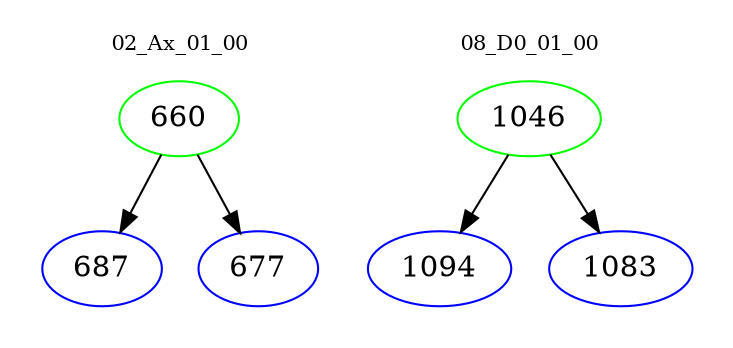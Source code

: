 digraph{
subgraph cluster_0 {
color = white
label = "02_Ax_01_00";
fontsize=10;
T0_660 [label="660", color="green"]
T0_660 -> T0_687 [color="black"]
T0_687 [label="687", color="blue"]
T0_660 -> T0_677 [color="black"]
T0_677 [label="677", color="blue"]
}
subgraph cluster_1 {
color = white
label = "08_D0_01_00";
fontsize=10;
T1_1046 [label="1046", color="green"]
T1_1046 -> T1_1094 [color="black"]
T1_1094 [label="1094", color="blue"]
T1_1046 -> T1_1083 [color="black"]
T1_1083 [label="1083", color="blue"]
}
}
